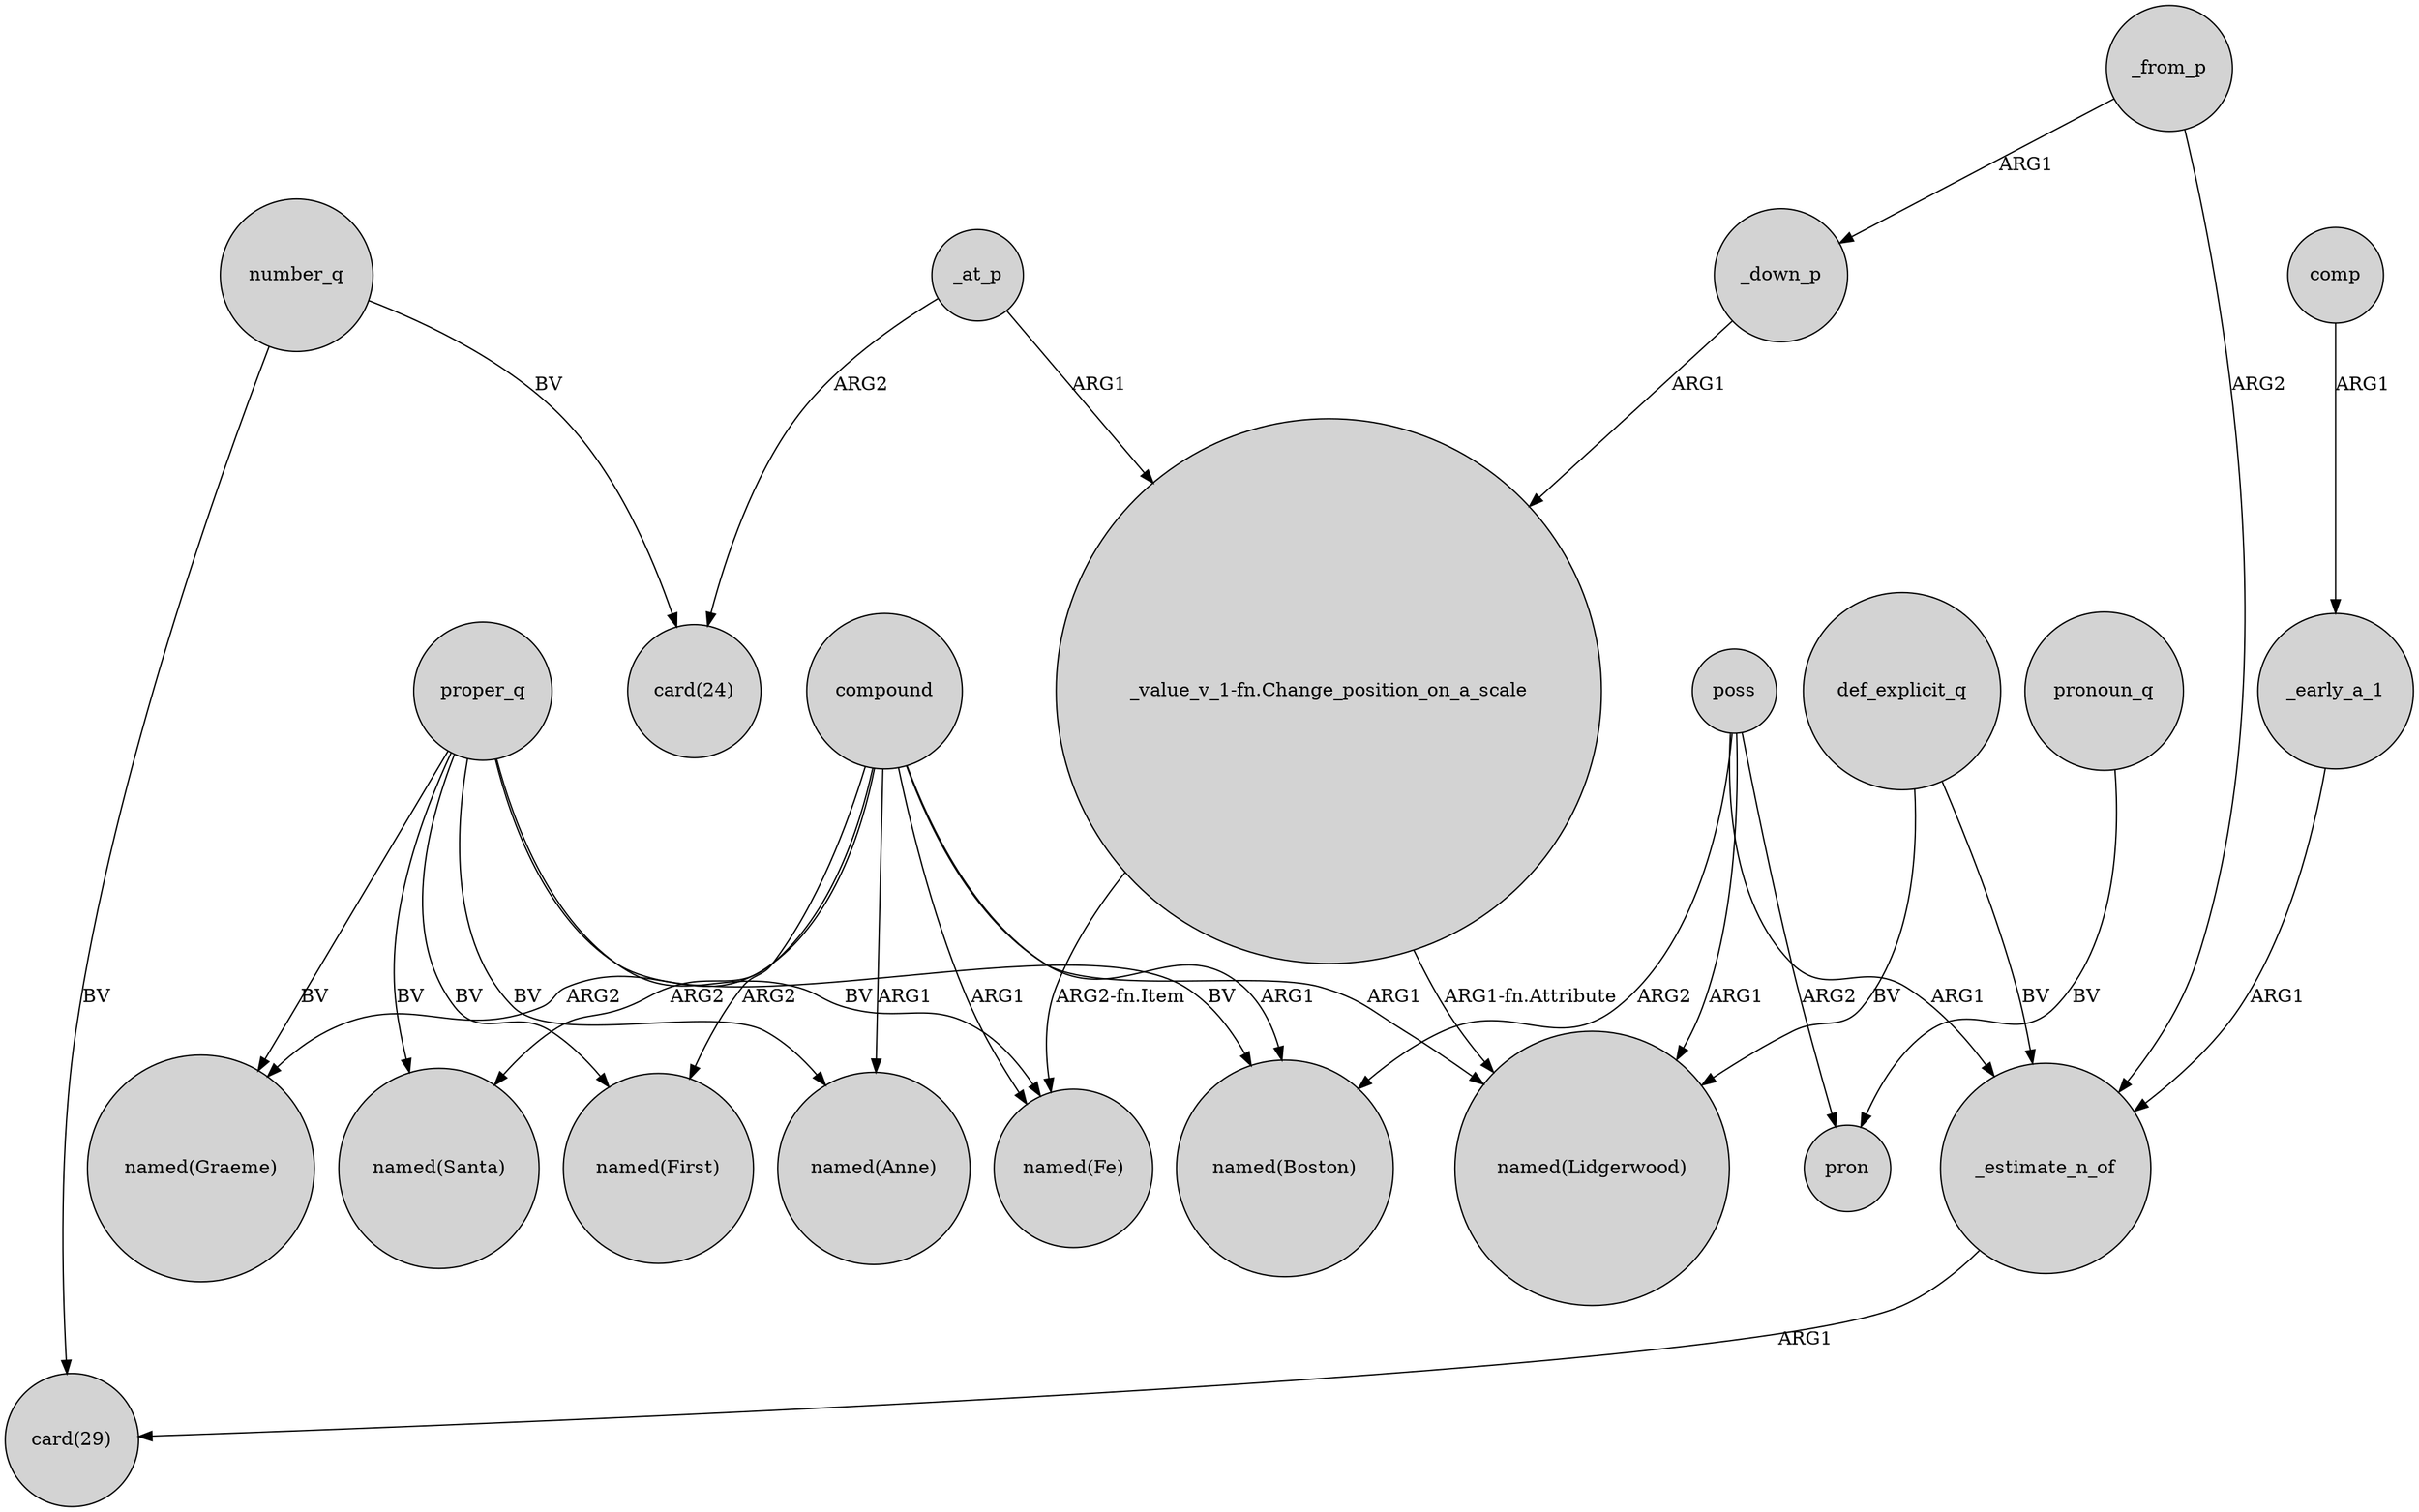 digraph {
	node [shape=circle style=filled]
	def_explicit_q -> _estimate_n_of [label=BV]
	proper_q -> "named(Fe)" [label=BV]
	poss -> _estimate_n_of [label=ARG1]
	proper_q -> "named(Anne)" [label=BV]
	_at_p -> "card(24)" [label=ARG2]
	compound -> "named(Graeme)" [label=ARG2]
	_estimate_n_of -> "card(29)" [label=ARG1]
	proper_q -> "named(First)" [label=BV]
	proper_q -> "named(Boston)" [label=BV]
	_down_p -> "_value_v_1-fn.Change_position_on_a_scale" [label=ARG1]
	comp -> _early_a_1 [label=ARG1]
	_early_a_1 -> _estimate_n_of [label=ARG1]
	poss -> "named(Boston)" [label=ARG2]
	compound -> "named(Santa)" [label=ARG2]
	compound -> "named(Boston)" [label=ARG1]
	poss -> "named(Lidgerwood)" [label=ARG1]
	pronoun_q -> pron [label=BV]
	_from_p -> _down_p [label=ARG1]
	compound -> "named(First)" [label=ARG2]
	poss -> pron [label=ARG2]
	compound -> "named(Lidgerwood)" [label=ARG1]
	proper_q -> "named(Graeme)" [label=BV]
	"_value_v_1-fn.Change_position_on_a_scale" -> "named(Lidgerwood)" [label="ARG1-fn.Attribute"]
	_from_p -> _estimate_n_of [label=ARG2]
	_at_p -> "_value_v_1-fn.Change_position_on_a_scale" [label=ARG1]
	compound -> "named(Fe)" [label=ARG1]
	def_explicit_q -> "named(Lidgerwood)" [label=BV]
	compound -> "named(Anne)" [label=ARG1]
	number_q -> "card(29)" [label=BV]
	number_q -> "card(24)" [label=BV]
	proper_q -> "named(Santa)" [label=BV]
	"_value_v_1-fn.Change_position_on_a_scale" -> "named(Fe)" [label="ARG2-fn.Item"]
}
